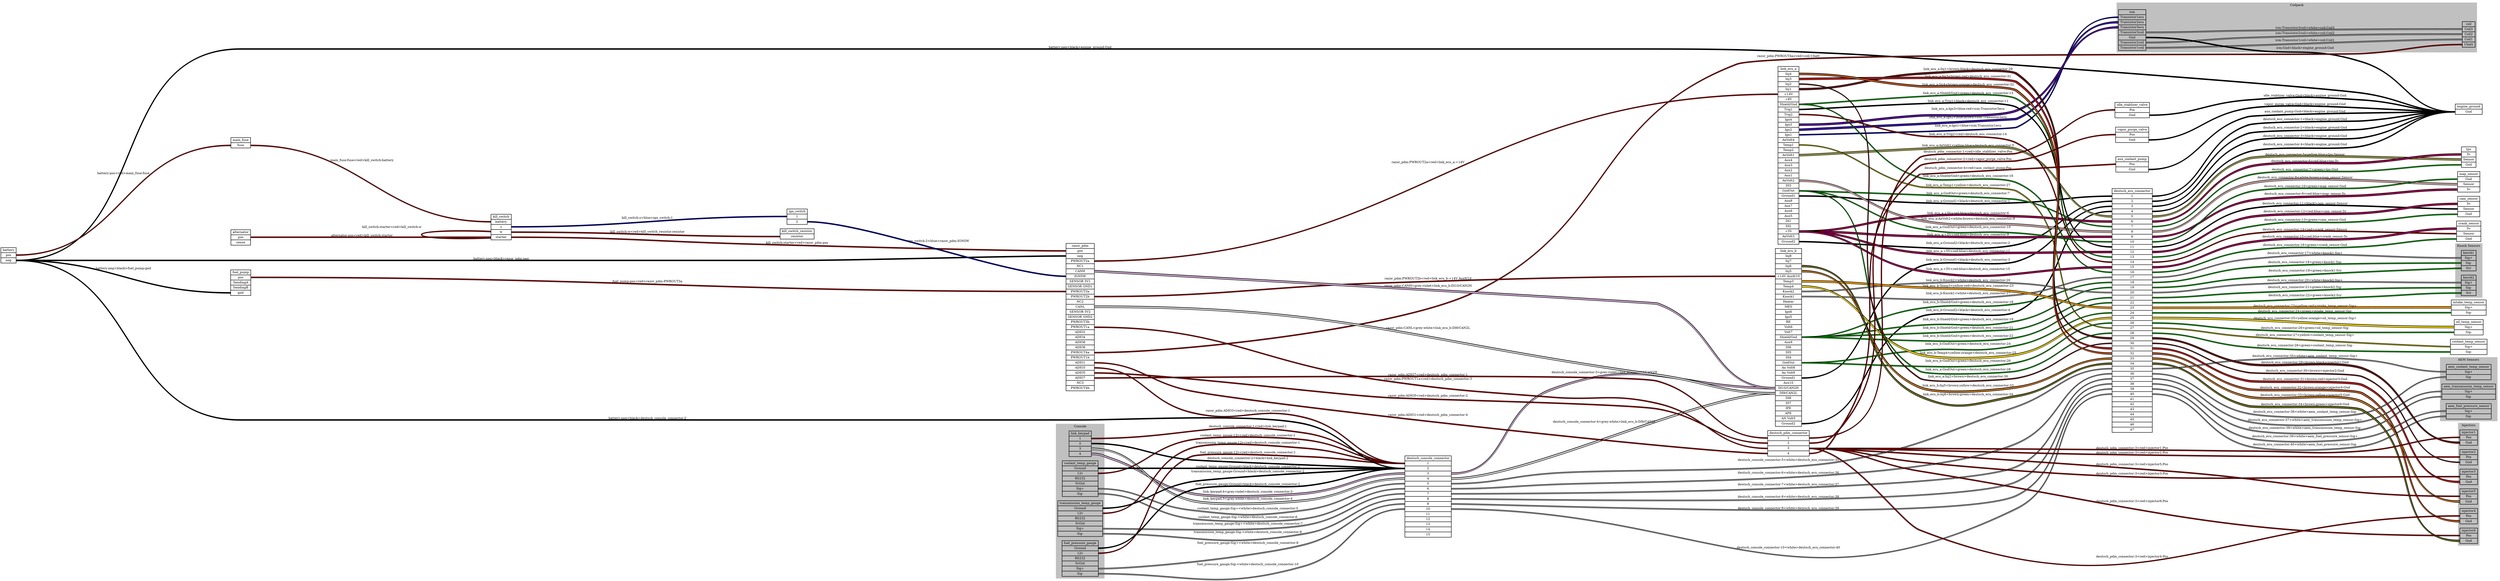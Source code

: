 graph "" {
	graph [bb="0,0,11306,2540",
		rankdir=LR,
		ranksep=10
	];
	node [label="\N"];
	subgraph cluster_Coilpack {
		graph [bb="9575.5,2309,11206,2532",
			color=grey,
			label=Coilpack,
			lheight=0.21,
			lp="10390,2520.5",
			lwidth=0.85,
			style=filled
		];
		icm	[height=2.5694,
			label="icm | <Transistor1ecu> Transistor1ecu | <Transistor2ecu> Transistor2ecu | <Transistor3ecu> Transistor3ecu | <Transistor3coil> Transistor3coil | <\
Gnd> Gnd | <Transistor2coil> Transistor2coil | <Transistor1coil> Transistor1coil ",
			pos="9645.5,2409",
			rects="9583.5,2478,9707.5,2501 9583.5,2455,9707.5,2478 9583.5,2432,9707.5,2455 9583.5,2409,9707.5,2432 9583.5,2386,9707.5,2409 9583.5,2363,\
9707.5,2386 9583.5,2340,9707.5,2363 9583.5,2317,9707.5,2340",
			shape=record,
			style=bold,
			width=1.7222];
		coil	[height=1.6111,
			label="coil | <Coil3> Coil3 | <Coil2> Coil2 | <Coil1> Coil1 | <Ubatt> Ubatt ",
			pos="11168,2390",
			rects="11140,2424.5,11198,2447.5 11140,2401.5,11198,2424.5 11140,2378.5,11198,2401.5 11140,2355.5,11198,2378.5 11140,2332.5,11198,2355.5",
			shape=record,
			style=bold,
			width=0.80556];
		icm:Transistor1coil -- coil:Coil1	[color="black:white:black",
			label="icm:Transistor1coil<white>coil:Coil1",
			labeltooltip="icm:Transistor1coil<white>coil:Coil1",
			lp="10428,2363.5",
			penwidth=2.5,
			pos="9708.5,2328 10026,2328 10821,2367 11138,2367"];
		icm:Transistor2coil -- coil:Coil2	[color="black:white:black",
			label="icm:Transistor2coil<white>coil:Coil2",
			labeltooltip="icm:Transistor2coil<white>coil:Coil2",
			lp="10428,2395.5",
			penwidth=2.5,
			pos="9708.5,2351 9913.4,2351 9964.2,2368.1 10169,2375 10600,2389.6 10708,2390 11138,2390"];
		icm:Transistor3coil -- coil:Coil3	[color="black:white:black",
			label="icm:Transistor3coil<white>coil:Coil3",
			labeltooltip="icm:Transistor3coil<white>coil:Coil3",
			lp="10428,2419.5",
			penwidth=2.5,
			pos="9708.5,2397 9913.2,2397 9964.3,2404.1 10169,2407 10600,2413 10708,2413 11138,2413"];
	}
	subgraph "cluster_Knock Sensors" {
		graph [bb="11108,1214,11230,1457",
			color=grey,
			label="Knock Sensors",
			lheight=0.21,
			lp="11169,1445.5",
			lwidth=1.47,
			style=filled
		];
		knock1	[height=1.2917,
			label="knock1 | <Sig+> Sig+ | <Sig-> Sig- | <Scr> Scr ",
			pos="11168,1379",
			rects="11135,1402,11202,1425 11135,1379,11202,1402 11135,1356,11202,1379 11135,1333,11202,1356",
			shape=record,
			style=bold,
			width=0.93056];
		knock2	[height=1.2917,
			label="knock2 | <Sig+> Sig+ | <Sig-> Sig- | <Scr> Scr ",
			pos="11168,1268",
			rects="11135,1291,11202,1314 11135,1268,11202,1291 11135,1245,11202,1268 11135,1222,11202,1245",
			shape=record,
			style=bold,
			width=0.93056];
	}
	subgraph "cluster_AEM Sensors" {
		graph [bb="11039,665,11298,950",
			color=grey,
			label="AEM Sensors",
			lheight=0.21,
			lp="11168,938.5",
			lwidth=1.35,
			style=filled
		];
		aem_coolant_temp_sensor	[height=0.97222,
			label="aem_coolant_temp_sensor | <Sig+> Sig+ | <Sig-> Sig- ",
			pos="11168,884",
			rects="11067,895.5,11270,918.5 11067,872.5,11270,895.5 11067,849.5,11270,872.5",
			shape=record,
			style=bold,
			width=2.8194];
		aem_transmission_temp_sensor	[height=0.97222,
			label="aem_transmission_temp_sensor | <Sig+> Sig+ | <Sig-> Sig- ",
			pos="11168,708",
			rects="11047,719.5,11290,742.5 11047,696.5,11290,719.5 11047,673.5,11290,696.5",
			shape=record,
			style=bold,
			width=3.375];
		aem_fuel_pressure_sensor	[height=0.97222,
			label="aem_fuel_pressure_sensor | <Sig+> Sig+ | <Sig-> Sig- ",
			pos="11168,796",
			rects="11066,807.5,11270,830.5 11066,784.5,11270,807.5 11066,761.5,11270,784.5",
			shape=record,
			style=bold,
			width=2.8333];
	}
	subgraph cluster_Console {
		graph [bb="4775,8,4994,703",
			color=grey,
			label=Console,
			lheight=0.21,
			lp="4884.5,691.5",
			lwidth=0.79,
			style=filled
		];
		link_keypad	[height=1.6111,
			label="link_keypad | <1> 1 | <2> 2 | <3> 3 | <4> 4 ",
			pos="4884.5,614",
			rects="4834,648.5,4935,671.5 4834,625.5,4935,648.5 4834,602.5,4935,625.5 4834,579.5,4935,602.5 4834,556.5,4935,579.5",
			shape=record,
			style=bold,
			width=1.4028];
		coolant_temp_gauge	[height=2.25,
			label="coolant_temp_gauge | <Ground> Ground | <12v> 12v | <RS232> RS232 | <5vOut> 5vOut | <Sig+> Sig+ | <Sig-> Sig- ",
			pos="4884.5,457",
			rects="4803.5,514.5,4965.5,537.5 4803.5,491.5,4965.5,514.5 4803.5,468.5,4965.5,491.5 4803.5,445.5,4965.5,468.5 4803.5,422.5,4965.5,445.5 \
4803.5,399.5,4965.5,422.5 4803.5,376.5,4965.5,399.5",
			shape=record,
			style=bold,
			width=2.25];
		transmission_temp_gauge	[height=2.25,
			label="transmission_temp_gauge | <Ground> Ground | <12v> 12v | <RS232> RS232 | <5vOut> 5vOut | <Sig+> Sig+ | <Sig-> Sig- ",
			pos="4884.5,277",
			rects="4783,334.5,4986,357.5 4783,311.5,4986,334.5 4783,288.5,4986,311.5 4783,265.5,4986,288.5 4783,242.5,4986,265.5 4783,219.5,4986,242.5 \
4783,196.5,4986,219.5",
			shape=record,
			style=bold,
			width=2.8194];
		fuel_pressure_gauge	[height=2.25,
			label="fuel_pressure_gauge | <Ground> Ground | <12v> 12v | <RS232> RS232 | <5vOut> 5vOut | <Sig+> Sig+ | <Sig-> Sig- ",
			pos="4884.5,97",
			rects="4802.5,154.5,4966.5,177.5 4802.5,131.5,4966.5,154.5 4802.5,108.5,4966.5,131.5 4802.5,85.5,4966.5,108.5 4802.5,62.5,4966.5,85.5 4802.5,\
39.5,4966.5,62.5 4802.5,16.5,4966.5,39.5",
			shape=record,
			style=bold,
			width=2.2778];
	}
	subgraph cluster_Injectors {
		graph [bb="11120,108,11216,657",
			color=grey,
			label=Injectors,
			lheight=0.21,
			lp="11168,645.5",
			lwidth=0.89,
			style=filled
		];
		injector1	[height=0.97222,
			label="injector1 | <Pos> Pos | <Gnd> Gnd ",
			pos="11168,591",
			rects="11128,602.5,11208,625.5 11128,579.5,11208,602.5 11128,556.5,11208,579.5",
			shape=record,
			style=bold,
			width=1.1111];
		injector2	[height=0.97222,
			label="injector2 | <Pos> Pos | <Gnd> Gnd ",
			pos="11168,503",
			rects="11128,514.5,11208,537.5 11128,491.5,11208,514.5 11128,468.5,11208,491.5",
			shape=record,
			style=bold,
			width=1.1111];
		injector3	[height=0.97222,
			label="injector3 | <Pos> Pos | <Gnd> Gnd ",
			pos="11168,415",
			rects="11128,426.5,11208,449.5 11128,403.5,11208,426.5 11128,380.5,11208,403.5",
			shape=record,
			style=bold,
			width=1.1111];
		injector4	[height=0.97222,
			label="injector4 | <Pos> Pos | <Gnd> Gnd ",
			pos="11168,327",
			rects="11128,338.5,11208,361.5 11128,315.5,11208,338.5 11128,292.5,11208,315.5",
			shape=record,
			style=bold,
			width=1.1111];
		injector5	[height=0.97222,
			label="injector5 | <Pos> Pos | <Gnd> Gnd ",
			pos="11168,239",
			rects="11128,250.5,11208,273.5 11128,227.5,11208,250.5 11128,204.5,11208,227.5",
			shape=record,
			style=bold,
			width=1.1111];
		injector6	[height=0.97222,
			label="injector6 | <Pos> Pos | <Gnd> Gnd ",
			pos="11168,151",
			rects="11128,162.5,11208,185.5 11128,139.5,11208,162.5 11128,116.5,11208,139.5",
			shape=record,
			style=bold,
			width=1.1111];
	}
	engine_ground	[height=0.65278,
		label="engine_ground | <Gnd> Gnd ",
		pos="11168,2056",
		rects="11108,2056,11230,2079 11108,2033,11230,2056",
		shape=record,
		style=bold,
		width=1.6944];
	icm:Gnd -- engine_ground:Gnd	[color="black:black:black",
		label="icm:Gnd<black>engine_ground:Gnd",
		labeltooltip="icm:Gnd<black>engine_ground:Gnd",
		lp="10428,2327.5",
		penwidth=2.5,
		pos="9708.5,2374 9914.6,2374 9964.2,2342.9 10169,2320 10399,2294.3 10466,2332.4 10687,2265 10889,2203.7 10896,2044 11106,2044"];
	deutsch_console_connector	[height=5.125,
		label="deutsch_console_connector | <1> 1 | <2> 2 | <3> 3 | <4> 4 | <5> 5 | <6> 6 | <7> 7 | <8> 8 | <9> 9 | <10> 10 | <11> 11 | <12> 12 | <\
13> 13 | <14> 14 | <15> 15 ",
		pos="6459,321",
		rects="6354,482,6564,505 6354,459,6564,482 6354,436,6564,459 6354,413,6564,436 6354,390,6564,413 6354,367,6564,390 6354,344,6564,367 6354,\
321,6564,344 6354,298,6564,321 6354,275,6564,298 6354,252,6564,275 6354,229,6564,252 6354,206,6564,229 6354,183,6564,206 6354,160,\
6564,183 6354,137,6564,160",
		shape=record,
		style=bold,
		width=2.9167];
	link_keypad:4 -- deutsch_console_connector:3	[color="black:grey:violet:grey:black",
		label="link_keypad:4<grey:violet>deutsch_console_connector:3",
		labeltooltip="link_keypad:4<grey:violet>deutsch_console_connector:3",
		lp="5643.5,517.5",
		penwidth=2.5,
		pos="4936.5,568 5138.4,568 5185.8,526.64 5387,510 5614.4,491.19 5672.8,511.7 5900,491 6102.6,472.54 6149.5,425 6353,425"];
	link_keypad:3 -- deutsch_console_connector:4	[color="black:grey:white:grey:black",
		label="link_keypad:3<grey:white>deutsch_console_connector:4",
		labeltooltip="link_keypad:3<grey:white>deutsch_console_connector:4",
		lp="5643.5,414.5",
		penwidth=2.5,
		pos="4936.5,591 5152.8,591 5174.9,449.22 5387,407 5597.5,365.1 6138.3,402 6353,402"];
	coolant_temp_gauge:"12v" -- deutsch_console_connector:1	[color="black:red:black",
		label="coolant_temp_gauge:12v<red>deutsch_console_connector:1",
		labeltooltip="coolant_temp_gauge:12v<red>deutsch_console_connector:1",
		lp="5643.5,625.5",
		penwidth=2.5,
		pos="4966.5,480 5161.5,480 5194.1,576.93 5387,605 5499.8,621.41 5787.2,621.34 5900,605 6107.8,574.91 6143,471 6353,471"];
	coolant_temp_gauge:Ground -- deutsch_console_connector:2	[color="black:black:black",
		label="coolant_temp_gauge:Ground<black>deutsch_console_connector:2",
		labeltooltip="coolant_temp_gauge:Ground<black>deutsch_console_connector:2",
		lp="5643.5,445.5",
		penwidth=2.5,
		pos="4966.5,503 5155.6,503 5198.4,452.49 5387,438 5815.1,405.11 5923.6,448 6353,448"];
	coolant_temp_gauge:"Sig+" -- deutsch_console_connector:5	[color="black:white:black",
		label="coolant_temp_gauge:Sig+<white>deutsch_console_connector:5",
		labeltooltip="coolant_temp_gauge:Sig+<white>deutsch_console_connector:5",
		lp="5643.5,369.5",
		penwidth=2.5,
		pos="4966.5,411 5154.7,411 5199.2,372.91 5387,362 5614.6,348.78 5672,357.72 5900,362 6101.4,365.78 6151.5,379 6353,379"];
	coolant_temp_gauge:"Sig-" -- deutsch_console_connector:6	[color="black:white:black",
		label="coolant_temp_gauge:Sig-<white>deutsch_console_connector:6",
		labeltooltip="coolant_temp_gauge:Sig-<white>deutsch_console_connector:6",
		lp="5643.5,300.5",
		penwidth=2.5,
		pos="4966.5,388 5158.1,388 5196.6,314.24 5387,293 5613.6,267.72 5672.5,277.26 5900,293 6102.8,307.03 6149.7,356 6353,356"];
	transmission_temp_gauge:"12v" -- deutsch_console_connector:1	[color="black:red:black",
		label="transmission_temp_gauge:12v<red>deutsch_console_connector:1",
		labeltooltip="transmission_temp_gauge:12v<red>deutsch_console_connector:1",
		lp="5643.5,551.5",
		penwidth=2.5,
		pos="4987.5,300 5192.2,300 5189.2,476.34 5387,529 5497.2,558.33 5786.2,536.25 5900,529 6102.6,516.08 6150,471 6353,471"];
	transmission_temp_gauge:Ground -- deutsch_console_connector:2	[color="black:black:black",
		label="transmission_temp_gauge:Ground<black>deutsch_console_connector:2",
		labeltooltip="transmission_temp_gauge:Ground<black>deutsch_console_connector:2",
		lp="5643.5,331.5",
		penwidth=2.5,
		pos="4987.5,323 5190.3,323 5699,296.88 5900,324 6106.9,351.92 6144.3,448 6353,448"];
	transmission_temp_gauge:"Sig+" -- deutsch_console_connector:7	[color="black:white:black",
		label="transmission_temp_gauge:Sig+<white>deutsch_console_connector:7",
		labeltooltip="transmission_temp_gauge:Sig+<white>deutsch_console_connector:7",
		lp="5643.5,255.5",
		penwidth=2.5,
		pos="4987.5,231 5190.3,231 5698.2,227.34 5900,248 6103.8,268.87 6148.2,333 6353,333"];
	transmission_temp_gauge:"Sig-" -- deutsch_console_connector:8	[color="black:white:black",
		label="transmission_temp_gauge:Sig-<white>deutsch_console_connector:8",
		labeltooltip="transmission_temp_gauge:Sig-<white>deutsch_console_connector:8",
		lp="5643.5,220.5",
		penwidth=2.5,
		pos="4987.5,208 5393.1,208 5496.8,169.63 5900,213 6104.6,235.01 6147.2,309 6353,309"];
	fuel_pressure_gauge:"12v" -- deutsch_console_connector:1	[color="black:red:black",
		label="fuel_pressure_gauge:12v<red>deutsch_console_connector:1",
		labeltooltip="fuel_pressure_gauge:12v<red>deutsch_console_connector:1",
		lp="5643.5,483.5",
		penwidth=2.5,
		pos="4967.5,120 5205.5,120 5163,372.54 5387,453 5488,489.28 6245.6,471 6353,471"];
	fuel_pressure_gauge:Ground -- deutsch_console_connector:2	[color="black:black:black",
		label="fuel_pressure_gauge:Ground<black>deutsch_console_connector:2",
		labeltooltip="fuel_pressure_gauge:Ground<black>deutsch_console_connector:2",
		lp="5643.5,181.5",
		penwidth=2.5,
		pos="4967.5,143 5174.8,143 5701.2,114.99 5900,174 6125.6,240.97 6117.7,448 6353,448"];
	fuel_pressure_gauge:"Sig+" -- deutsch_console_connector:9	[color="black:white:black",
		label="fuel_pressure_gauge:Sig+<white>deutsch_console_connector:9",
		labeltooltip="fuel_pressure_gauge:Sig+<white>deutsch_console_connector:9",
		lp="5643.5,125.5",
		penwidth=2.5,
		pos="4967.5,51 5071.4,51 5798.5,95.997 5900,118 6109.9,163.48 6138.3,286 6353,286"];
	fuel_pressure_gauge:"Sig-" -- deutsch_console_connector:10	[color="black:white:black",
		label="fuel_pressure_gauge:Sig-<white>deutsch_console_connector:10",
		labeltooltip="fuel_pressure_gauge:Sig-<white>deutsch_console_connector:10",
		lp="5643.5,63.5",
		penwidth=2.5,
		pos="4967.5,28 5382.1,28 5496.2,-38.252 5900,56 6115.6,106.32 6131.6,263 6353,263"];
	deutsch_console_connector:1 -- link_keypad:1	[color="black:red:black",
		label="deutsch_console_connector:1<red>link_keypad:1",
		labeltooltip="deutsch_console_connector:1<red>link_keypad:1",
		lp="5643.5,661.5",
		penwidth=2.5,
		pos="6353,471 6138.6,471 6111.1,599.53 5900,637 5689.2,674.41 5150.6,637 4936.5,637"];
	deutsch_console_connector:2 -- link_keypad:2	[color="black:black:black",
		label="deutsch_console_connector:2<black>link_keypad:2",
		labeltooltip="deutsch_console_connector:2<black>link_keypad:2",
		lp="5643.5,593.5",
		penwidth=2.5,
		pos="6353,448 6145.3,448 6105.5,532.64 5900,563 5674.2,596.36 5614.9,573.81 5387,586 5186.7,596.72 5137.1,614 4936.5,614"];
	link_ecu_b	[height=11.194,
		label="link_ecu_b | <Inj8> Inj8 | <Inj7> Inj7 | <Inj6> Inj6 | <Inj5> Inj5 | <+14V Aux9/10> +14V Aux9/10 | <Temp3> Temp3 | <Temp4> Temp4 | <\
Knock2> Knock2 | <Knock1> Knock1 | <Heater> Heater | <MES> MES | <Ign6> Ign6 | <Ign5> Ign5 | <RE> RE | <Volt6> Volt6 | <Volt7> Volt7 | <\
Shield/Gnd> Shield/Gnd | <Aux9> Aux9 | <DI6> DI6 | <DI5> DI5 | <DI4> DI4 | <GndOut> GndOut | <An Volt8> An Volt8 | <An Volt9> An \
Volt9 | <Ground1> Ground1 | <Aux10> Aux10 | <DI10/CAN2H> DI10/CAN2H | <DI9/CAN2L> DI9/CAN2L | <DI8> DI8 | <DI7> DI7 | <IPE> IPE | <\
APE> APE | <AN Volt5> AN Volt5 | <Ground2> Ground2 ",
		pos="8090,1019",
		rects="8030.5,1398.5,8149.5,1421.5 8030.5,1375.5,8149.5,1398.5 8030.5,1352.5,8149.5,1375.5 8030.5,1329.5,8149.5,1352.5 8030.5,1306.5,8149.5,\
1329.5 8030.5,1283.5,8149.5,1306.5 8030.5,1260.5,8149.5,1283.5 8030.5,1237.5,8149.5,1260.5 8030.5,1214.5,8149.5,1237.5 8030.5,1191.5,\
8149.5,1214.5 8030.5,1168.5,8149.5,1191.5 8030.5,1145.5,8149.5,1168.5 8030.5,1122.5,8149.5,1145.5 8030.5,1099.5,8149.5,1122.5 8030.5,\
1076.5,8149.5,1099.5 8030.5,1053.5,8149.5,1076.5 8030.5,1030.5,8149.5,1053.5 8030.5,1007.5,8149.5,1030.5 8030.5,984.5,8149.5,1007.5 \
8030.5,961.5,8149.5,984.5 8030.5,938.5,8149.5,961.5 8030.5,915.5,8149.5,938.5 8030.5,892.5,8149.5,915.5 8030.5,869.5,8149.5,892.5 \
8030.5,846.5,8149.5,869.5 8030.5,823.5,8149.5,846.5 8030.5,800.5,8149.5,823.5 8030.5,777.5,8149.5,800.5 8030.5,754.5,8149.5,777.5 \
8030.5,731.5,8149.5,754.5 8030.5,708.5,8149.5,731.5 8030.5,685.5,8149.5,708.5 8030.5,662.5,8149.5,685.5 8030.5,639.5,8149.5,662.5 \
8030.5,616.5,8149.5,639.5",
		shape=record,
		style=bold,
		width=1.6528];
	deutsch_console_connector:3 -- link_ecu_b:"DI10/CAN2H"	[color="black:grey:violet:grey:black",
		label="deutsch_console_connector:3<grey:violet>link_ecu_b:DI10/CAN2H",
		labeltooltip="deutsch_console_connector:3<grey:violet>link_ecu_b:DI10/CAN2H",
		lp="7257,902.5",
		penwidth=2.5,
		pos="6565,425 6836,425 6765,735.88 7018,833 7437.9,994.21 7579.2,789 8029,789"];
	deutsch_console_connector:4 -- link_ecu_b:"DI9/CAN2L"	[color="black:grey:white:grey:black",
		label="deutsch_console_connector:4<grey:white>link_ecu_b:DI9/CAN2L",
		labeltooltip="deutsch_console_connector:4<grey:white>link_ecu_b:DI9/CAN2L",
		lp="7257,676.5",
		penwidth=2.5,
		pos="6565,402 7235.5,402 7358.5,766 8029,766"];
	deutsch_ecu_connector	[height=15.347,
		label="deutsch_ecu_connector | <1> 1 | <2> 2 | <3> 3 | <4> 4 | <5> 5 | <6> 6 | <7> 7 | <8> 8 | <9> 9 | <10> 10 | <11> 11 | <12> 12 | <13> \
13 | <14> 14 | <15> 15 | <16> 16 | <17> 17 | <18> 18 | <19> 19 | <20> 20 | <21> 21 | <22> 22 | <23> 23 | <24> 24 | <25> 25 | <26> \
26 | <27> 27 | <28> 28 | <29> 29 | <30> 30 | <31> 31 | <32> 32 | <33> 33 | <34> 34 | <35> 35 | <36> 36 | <37> 37 | <38> 38 | <39> \
39 | <40> 40 | <41> 41 | <42> 42 | <43> 43 | <44> 44 | <45> 45 | <46> 46 | <47> 47 ",
		pos="9645.5,1170",
		rects="9554.5,1699,9736.5,1722 9554.5,1676,9736.5,1699 9554.5,1653,9736.5,1676 9554.5,1630,9736.5,1653 9554.5,1607,9736.5,1630 9554.5,1584,\
9736.5,1607 9554.5,1561,9736.5,1584 9554.5,1538,9736.5,1561 9554.5,1515,9736.5,1538 9554.5,1492,9736.5,1515 9554.5,1469,9736.5,1492 \
9554.5,1446,9736.5,1469 9554.5,1423,9736.5,1446 9554.5,1400,9736.5,1423 9554.5,1377,9736.5,1400 9554.5,1354,9736.5,1377 9554.5,1331,\
9736.5,1354 9554.5,1308,9736.5,1331 9554.5,1285,9736.5,1308 9554.5,1262,9736.5,1285 9554.5,1239,9736.5,1262 9554.5,1216,9736.5,1239 \
9554.5,1193,9736.5,1216 9554.5,1170,9736.5,1193 9554.5,1147,9736.5,1170 9554.5,1124,9736.5,1147 9554.5,1101,9736.5,1124 9554.5,1078,\
9736.5,1101 9554.5,1055,9736.5,1078 9554.5,1032,9736.5,1055 9554.5,1009,9736.5,1032 9554.5,986,9736.5,1009 9554.5,963,9736.5,986 \
9554.5,940,9736.5,963 9554.5,917,9736.5,940 9554.5,894,9736.5,917 9554.5,871,9736.5,894 9554.5,848,9736.5,871 9554.5,825,9736.5,\
848 9554.5,802,9736.5,825 9554.5,779,9736.5,802 9554.5,756,9736.5,779 9554.5,733,9736.5,756 9554.5,710,9736.5,733 9554.5,687,9736.5,\
710 9554.5,664,9736.5,687 9554.5,641,9736.5,664 9554.5,618,9736.5,641",
		shape=record,
		style=bold,
		width=2.5278];
	deutsch_console_connector:5 -- deutsch_ecu_connector:35	[color="black:white:black",
		label="deutsch_console_connector:5<white>deutsch_ecu_connector:35",
		labeltooltip="deutsch_console_connector:5<white>deutsch_ecu_connector:35",
		lp="8090,465.5",
		penwidth=2.5,
		pos="6565,379 6766.9,379 6816.4,401.11 7018,412 7308,427.66 8037.6,409.69 8324,458 8690,519.74 8775.6,570.66 9122,704 9319.4,780.01 9341.9,\
905 9553.5,905"];
	deutsch_console_connector:6 -- deutsch_ecu_connector:36	[color="black:white:black",
		label="deutsch_console_connector:6<white>deutsch_ecu_connector:36",
		labeltooltip="deutsch_console_connector:6<white>deutsch_ecu_connector:36",
		lp="8090,415.5",
		penwidth=2.5,
		pos="6565,356 6760.5,356 8129.3,389.59 8324,408 8681.6,441.82 8793.6,390.37 9122,536 9346.7,635.66 9307.7,882 9553.5,882"];
	deutsch_console_connector:7 -- deutsch_ecu_connector:37	[color="black:white:black",
		label="deutsch_console_connector:7<white>deutsch_ecu_connector:37",
		labeltooltip="deutsch_console_connector:7<white>deutsch_ecu_connector:37",
		lp="8090,351.5",
		penwidth=2.5,
		pos="6565,333 6849.3,333 8863.5,304.73 9122,423 9369.9,536.42 9280.9,859 9553.5,859"];
	deutsch_console_connector:8 -- deutsch_ecu_connector:38	[color="black:white:black",
		label="deutsch_console_connector:8<white>deutsch_ecu_connector:38",
		labeltooltip="deutsch_console_connector:8<white>deutsch_ecu_connector:38",
		lp="8090,297.5",
		penwidth=2.5,
		pos="6565,309 6849.2,309 8865.5,235.8 9122,358 9380.4,481.08 9267.3,836 9553.5,836"];
	deutsch_console_connector:9 -- deutsch_ecu_connector:39	[color="black:white:black",
		label="deutsch_console_connector:9<white>deutsch_ecu_connector:39",
		labeltooltip="deutsch_console_connector:9<white>deutsch_ecu_connector:39",
		lp="8090,251.5",
		penwidth=2.5,
		pos="6565,286 6849.1,286 8866.8,172.22 9122,297 9390.6,428.3 9254.5,813 9553.5,813"];
	deutsch_console_connector:10 -- deutsch_ecu_connector:40	[color="black:white:black",
		label="deutsch_console_connector:10<white>deutsch_ecu_connector:40",
		labeltooltip="deutsch_console_connector:10<white>deutsch_ecu_connector:40",
		lp="8090,73.5",
		penwidth=2.5,
		pos="6565,263 7701.5,263 8106.4,-269.12 9122,241 9399.3,380.3 9243.2,790 9553.5,790"];
	battery	[height=0.97222,
		label="battery | <pos> pos | <neg> neg ",
		pos="34.5,1665",
		rects="0,1676.5,69,1699.5 0,1653.5,69,1676.5 0,1630.5,69,1653.5",
		shape=record,
		style=bold,
		width=0.95833];
	battery:neg -- engine_ground:Gnd	[color="black:black:black",
		label="battery:neg<black>engine_ground:Gnd",
		labeltooltip="battery:neg<black>engine_ground:Gnd",
		lp="4884.5,2031.5",
		penwidth=2.5,
		pos="69,1642 549.54,1642 3903.3,1920.2 4382,1962 5927.9,2097 6306.2,2233.3 7856,2311 8063.7,2321.4 8116.2,2318.9 8324,2311 8661.4,2298.1 \
10339,2176.3 10687,2128 10875,2101.9 10916,2044 11106,2044"];
	battery:neg -- deutsch_console_connector:2	[color="black:black:black",
		label="battery:neg<black>deutsch_console_connector:2",
		labeltooltip="battery:neg<black>deutsch_console_connector:2",
		lp="2926,728.5",
		penwidth=2.5,
		pos="69,1642 678.31,1642 475.19,721 1084.5,721 1084.5,721 1084.5,721 4244.5,721 4428.5,721 5721.7,718.52 5900,673 6117.8,617.39 6128.2,\
448 6353,448"];
	main_fuse	[height=0.65278,
		label="main_fuse | <fuse> fuse ",
		pos="1085.5,2002",
		rects="1041,2002,1130,2025 1041,1979,1130,2002",
		shape=record,
		style=bold,
		width=1.2361];
	battery:pos -- main_fuse:fuse	[color="black:red:black",
		label="battery:pos<red>main_fuse:fuse",
		labeltooltip="battery:pos<red>main_fuse:fuse",
		lp="554.5,1956.5",
		penwidth=2.5,
		pos="69,1665 251.82,1665 257.53,1800.6 429,1864 689.06,1960.2 762.73,1990 1040,1990"];
	razor_pdm	[height=9.2778,
		label="razor_pdm | <pos> pos | <neg> neg | <PWROUT2a> PWROUT2a | <NC1> NC1 | <CANH> CANH | <IGNSW> IGNSW | <SENSOR 5V1> SENSOR 5V1 | <SENSOR \
GND1> SENSOR GND1 | <PWROUT3a> PWROUT3a | <PWROUT2b> PWROUT2b | <NC2> NC2 | <CANL> CANL | <SENSOR 5V2> SENSOR 5V2 | <SENSOR GND2> \
SENSOR GND2 | <PWROUT3b> PWROUT3b | <PWROUT1a> PWROUT1a | <ADIO2> ADIO2 | <ADIO4> ADIO4 | <ADIO6> ADIO6 | <ADIO8> ADIO8 | <PWROUT4a> \
PWROUT4a | <PWROUT1b> PWROUT1b | <ADIO1> ADIO1 | <ADIO3> ADIO3 | <ADIO5> ADIO5 | <ADIO7> ADIO7 | <NC3> NC3 | <PWROUT4b> PWROUT4b ",
		pos="4884.5,1366",
		rects="4820.5,1676.5,4948.5,1699.5 4820.5,1653.5,4948.5,1676.5 4820.5,1630.5,4948.5,1653.5 4820.5,1607.5,4948.5,1630.5 4820.5,1584.5,4948.5,\
1607.5 4820.5,1561.5,4948.5,1584.5 4820.5,1538.5,4948.5,1561.5 4820.5,1515.5,4948.5,1538.5 4820.5,1492.5,4948.5,1515.5 4820.5,1469.5,\
4948.5,1492.5 4820.5,1446.5,4948.5,1469.5 4820.5,1423.5,4948.5,1446.5 4820.5,1400.5,4948.5,1423.5 4820.5,1377.5,4948.5,1400.5 4820.5,\
1354.5,4948.5,1377.5 4820.5,1331.5,4948.5,1354.5 4820.5,1308.5,4948.5,1331.5 4820.5,1285.5,4948.5,1308.5 4820.5,1262.5,4948.5,1285.5 \
4820.5,1239.5,4948.5,1262.5 4820.5,1216.5,4948.5,1239.5 4820.5,1193.5,4948.5,1216.5 4820.5,1170.5,4948.5,1193.5 4820.5,1147.5,4948.5,\
1170.5 4820.5,1124.5,4948.5,1147.5 4820.5,1101.5,4948.5,1124.5 4820.5,1078.5,4948.5,1101.5 4820.5,1055.5,4948.5,1078.5 4820.5,1032.5,\
4948.5,1055.5",
		shape=record,
		style=bold,
		width=1.7778];
	battery:neg -- razor_pdm:neg	[color="black:black:black",
		label="battery:neg<black>razor_pdm:neg",
		labeltooltip="battery:neg<black>razor_pdm:neg",
		lp="2264,1649.5",
		penwidth=2.5,
		pos="69,1642 520.33,1642 633.17,1642 1084.5,1642 1084.5,1642 1084.5,1642 3604.5,1642 4144.5,1642 4279.5,1642 4819.5,1642"];
	fuel_pump	[height=1.6111,
		label="fuel_pump | <pos> pos | <SendingA> SendingA | <SendingB> SendingB | <gnd> gnd ",
		pos="1085.5,1532",
		rects="1040,1566.5,1131,1589.5 1040,1543.5,1131,1566.5 1040,1520.5,1131,1543.5 1040,1497.5,1131,1520.5 1040,1474.5,1131,1497.5",
		shape=record,
		style=bold,
		width=1.2639];
	battery:neg -- fuel_pump:gnd	[color="black:black:black",
		label="battery:neg<black>fuel_pump:gnd",
		labeltooltip="battery:neg<black>fuel_pump:gnd",
		lp="554.5,1602.5",
		penwidth=2.5,
		pos="69,1642 506.09,1642 602.91,1486 1040,1486"];
	kill_switch	[height=1.6111,
		label="kill_switch | <battery> battery | <z> z | <w> w | <starter> starter ",
		pos="2264,1970",
		rects="2218,2004.5,2310,2027.5 2218,1981.5,2310,2004.5 2218,1958.5,2310,1981.5 2218,1935.5,2310,1958.5 2218,1912.5,2310,1935.5",
		shape=record,
		style=bold,
		width=1.2778];
	main_fuse:fuse -- kill_switch:battery	[color="black:red:black",
		label="main_fuse:fuse<red>kill_switch:battery",
		labeltooltip="main_fuse:fuse<red>kill_switch:battery",
		lp="1634.5,1998.5",
		penwidth=2.5,
		pos="1131,1990 1613.7,1990 1734.3,1993 2217,1993"];
	razor_pdm:PWROUT4a -- coil:Ubatt	[color="black:red:black",
		label="razor_pdm:PWROUT4a<red>coil:Ubatt",
		labeltooltip="razor_pdm:PWROUT4a<red>coil:Ubatt",
		lp="8090,2304.5",
		penwidth=2.5,
		pos="4949.5,1205 5718.2,1205 5940.5,1198.2 6658,1474 7251.3,1702 7248.3,2068.8 7856,2255 8156.8,2347.2 10373,2286.1 10687,2303 10888,\
2313.8 10937,2344 11138,2344"];
	razor_pdm:ADIO3 -- deutsch_console_connector:1	[color="black:red:black",
		label="razor_pdm:ADIO3<red>deutsch_console_connector:1",
		labeltooltip="razor_pdm:ADIO3<red>deutsch_console_connector:1",
		lp="5643.5,736.5",
		penwidth=2.5,
		pos="4949.5,1136 5215.1,1136 5142.1,831.7 5387,729 5492.2,684.87 5789.8,735.52 5900,706 6119.1,647.32 6126.2,471 6353,471"];
	link_ecu_a	[height=11.194,
		label="link_ecu_a | <Inj4> Inj4 | <Inj3> Inj3 | <Inj2> Inj2 | <Inj1> Inj1 | <+14V> +14V | <+8V> +8V | <Shield/Gnd> Shield/Gnd | <Trig1> \
Trig1 | <Trig2> Trig2 | <Ign4> Ign4 | <Ign3> Ign3 | <Ign2> Ign2 | <Ign1> Ign1 | <AnVolt4> AnVolt4 | <Temp1> Temp1 | <Temp2> Temp2 | <\
AnVolt1> AnVolt1 | <Aux4> Aux4 | <Aux3> Aux3 | <Aux2> Aux2 | <Aux1> Aux1 | <AnVolt2> AnVolt2 | <DI3> DI3 | <GndOut> GndOut | <Ground1> \
Ground1 | <Aux8> Aux8 | <Aux7> Aux7 | <Aux6> Aux6 | <Aux5> Aux5 | <DI1> DI1 | <DI2> DI2 | <+5V> +5V | <AnVolt3> AnVolt3 | <Ground2> \
Ground2 ",
		pos="8090,1843",
		rects="8042.5,2222.5,8137.5,2245.5 8042.5,2199.5,8137.5,2222.5 8042.5,2176.5,8137.5,2199.5 8042.5,2153.5,8137.5,2176.5 8042.5,2130.5,8137.5,\
2153.5 8042.5,2107.5,8137.5,2130.5 8042.5,2084.5,8137.5,2107.5 8042.5,2061.5,8137.5,2084.5 8042.5,2038.5,8137.5,2061.5 8042.5,2015.5,\
8137.5,2038.5 8042.5,1992.5,8137.5,2015.5 8042.5,1969.5,8137.5,1992.5 8042.5,1946.5,8137.5,1969.5 8042.5,1923.5,8137.5,1946.5 8042.5,\
1900.5,8137.5,1923.5 8042.5,1877.5,8137.5,1900.5 8042.5,1854.5,8137.5,1877.5 8042.5,1831.5,8137.5,1854.5 8042.5,1808.5,8137.5,1831.5 \
8042.5,1785.5,8137.5,1808.5 8042.5,1762.5,8137.5,1785.5 8042.5,1739.5,8137.5,1762.5 8042.5,1716.5,8137.5,1739.5 8042.5,1693.5,8137.5,\
1716.5 8042.5,1670.5,8137.5,1693.5 8042.5,1647.5,8137.5,1670.5 8042.5,1624.5,8137.5,1647.5 8042.5,1601.5,8137.5,1624.5 8042.5,1578.5,\
8137.5,1601.5 8042.5,1555.5,8137.5,1578.5 8042.5,1532.5,8137.5,1555.5 8042.5,1509.5,8137.5,1532.5 8042.5,1486.5,8137.5,1509.5 8042.5,\
1463.5,8137.5,1486.5 8042.5,1440.5,8137.5,1463.5",
		shape=record,
		style=bold,
		width=1.3194];
	razor_pdm:PWROUT2a -- link_ecu_a:"+14V"	[color="black:red:black",
		label="razor_pdm:PWROUT2a<red>link_ecu_a:+14V",
		labeltooltip="razor_pdm:PWROUT2a<red>link_ecu_a:+14V",
		lp="6459,1917.5",
		penwidth=2.5,
		pos="4949.5,1619 6341.4,1619 6649.1,2119 8041,2119"];
	razor_pdm:PWROUT2b -- link_ecu_b:"+14V Aux9/10"	[color="black:red:black",
		label="razor_pdm:PWROUT2b<red>link_ecu_b:+14V Aux9/10",
		labeltooltip="razor_pdm:PWROUT2b<red>link_ecu_b:+14V Aux9/10",
		lp="6459,1537.5",
		penwidth=2.5,
		pos="4949.5,1458 5709.3,1458 5899.4,1562.4 6658,1520 7032.2,1499.1 7127,1491.8 7496,1426 7736.2,1383.2 7785.1,1295 8029,1295"];
	razor_pdm:CANH -- link_ecu_b:"DI10/CAN2H"	[color="black:grey:violet:grey:black",
		label="razor_pdm:CANH<grey:violet>link_ecu_b:DI10/CAN2H",
		labeltooltip="razor_pdm:CANH<grey:violet>link_ecu_b:DI10/CAN2H",
		lp="6459,1507.5",
		penwidth=2.5,
		pos="4949.5,1573 4967.2,1573 7480.2,1434 7496,1426 7825.8,1260.2 7659.9,789 8029,789"];
	razor_pdm:CANL -- link_ecu_b:"DI9/CAN2L"	[color="black:grey:white:grey:black",
		label="razor_pdm:CANL<grey:white>link_ecu_b:DI9/CAN2L",
		labeltooltip="razor_pdm:CANL<grey:white>link_ecu_b:DI9/CAN2L",
		lp="6459,1244.5",
		penwidth=2.5,
		pos="4949.5,1412 6104,1412 6369.7,1152.8 7496,899 7734.2,845.32 7784.8,766 8029,766"];
	deutsch_pdm_connector	[height=1.6111,
		label="deutsch_pdm_connector | <1> 1 | <2> 2 | <3> 3 | <4> 4 ",
		pos="8090,540",
		rects="7996,574.5,8184,597.5 7996,551.5,8184,574.5 7996,528.5,8184,551.5 7996,505.5,8184,528.5 7996,482.5,8184,505.5",
		shape=record,
		style=bold,
		width=2.6111];
	razor_pdm:ADIO7 -- deutsch_pdm_connector:1	[color="black:red:black",
		label="razor_pdm:ADIO7<red>deutsch_pdm_connector:1",
		labeltooltip="razor_pdm:ADIO7<red>deutsch_pdm_connector:1",
		lp="6459,987.5",
		penwidth=2.5,
		pos="4949.5,1090 5872.7,1090 6097.4,968.45 7018,899 7124.1,891 7395.9,907.05 7496,871 7741.2,782.7 7734.4,563 7995,563"];
	razor_pdm:ADIO5 -- deutsch_pdm_connector:2	[color="black:red:black",
		label="razor_pdm:ADIO5<red>deutsch_pdm_connector:2",
		labeltooltip="razor_pdm:ADIO5<red>deutsch_pdm_connector:2",
		lp="6459,804.5",
		penwidth=2.5,
		pos="4949.5,1113 5099.3,1113 6111.7,817.8 6260,797 6396.1,777.91 7361.7,774.45 7496,745 7730.2,693.63 7755.2,540 7995,540"];
	razor_pdm:PWROUT1a -- deutsch_pdm_connector:3	[color="black:red:black",
		label="razor_pdm:PWROUT1a<red>deutsch_pdm_connector:3",
		labeltooltip="razor_pdm:PWROUT1a<red>deutsch_pdm_connector:3",
		lp="6459,923.5",
		penwidth=2.5,
		pos="4949.5,1320 5559,1320 5666.1,1053 6260,916 6592.2,839.36 6679,834.23 7018,798 7229.6,775.38 7290.6,825.51 7496,770 7736,705.14 7746.3,\
517 7995,517"];
	razor_pdm:ADIO1 -- deutsch_pdm_connector:4	[color="black:red:black",
		label="razor_pdm:ADIO1<red>deutsch_pdm_connector:4",
		labeltooltip="razor_pdm:ADIO1<red>deutsch_pdm_connector:4",
		lp="6459,684.5",
		penwidth=2.5,
		pos="4949.5,1159 5178.9,1159 5171.8,964.57 5387,885 5936.7,681.76 7409,494 7995,494"];
	fuel_pump:pos -- razor_pdm:PWROUT3a	[color="black:red:black",
		label="fuel_pump:pos<red>razor_pdm:PWROUT3a",
		labeltooltip="fuel_pump:pos<red>razor_pdm:PWROUT3a",
		lp="2926,1532.5",
		penwidth=2.5,
		pos="1131,1555 2770.7,1555 3179.8,1481 4819.5,1481"];
	kill_switch:starter -- razor_pdm:pos	[color="black:red:black",
		label="kill_switch:starter<red>razor_pdm:pos",
		labeltooltip="kill_switch:starter<red>razor_pdm:pos",
		lp="3603.5,1818.5",
		penwidth=2.5,
		pos="2311,1924 3431.8,1924 3698.7,1665 4819.5,1665"];
	kill_switch:starter -- kill_switch:w	[color="black:red:black",
		label="kill_switch:starter<red>kill_switch:w",
		labeltooltip="kill_switch:starter<red>kill_switch:w",
		lp="1769.5,1970",
		penwidth=2.5,
		pos="2217.9,1921.2 2091.5,1915.3 1904,1917.4 1904,1935.5 1904,1953.6 2091.5,1955.7 2217.9,1949.8"];
	kill_switch_resistor	[height=0.65278,
		label="kill_switch_resistor | <resistor> resistor ",
		pos="3603.5,1964",
		rects="3526.5,1964,3680.5,1987 3526.5,1941,3680.5,1964",
		shape=record,
		style=bold,
		width=2.1389];
	kill_switch:w -- kill_switch_resistor:resistor	[color="black:red:black",
		label="kill_switch:w<red>kill_switch_resistor:resistor",
		labeltooltip="kill_switch:w<red>kill_switch_resistor:resistor",
		lp="2926,1957.5",
		penwidth=2.5,
		pos="2311,1947 2850.8,1947 2985.7,1952 3525.5,1952"];
	ign_switch	[height=0.97222,
		label="ign_switch | <1> 1 | <2> 2 ",
		pos="3603.5,2041",
		rects="3557.5,2052.5,3649.5,2075.5 3557.5,2029.5,3649.5,2052.5 3557.5,2006.5,3649.5,2029.5",
		shape=record,
		style=bold,
		width=1.2778];
	kill_switch:z -- ign_switch:1	[color="black:blue:black",
		label="kill_switch:z<blue>ign_switch:1",
		labeltooltip="kill_switch:z<blue>ign_switch:1",
		lp="2926,2027.5",
		penwidth=2.5,
		pos="2311,1970 2865.5,1970 3002,2041 3556.5,2041"];
	link_ecu_a:Ign1 -- icm:Transistor1ecu	[color="black:blue:black",
		label="link_ecu_a:Ign1<blue>icm:Transistor1ecu",
		labeltooltip="link_ecu_a:Ign1<blue>icm:Transistor1ecu",
		lp="8903,1976.5",
		penwidth=2.5,
		pos="8139,1935 8166.3,1935 9097.2,1957.6 9122,1969 9396.1,2094.5 9281,2467 9582.5,2467"];
	link_ecu_a:Ign2 -- icm:Transistor2ecu	[color="black:blue:brown:blue:black",
		label="link_ecu_a:Ign2<blue:brown>icm:Transistor2ecu",
		labeltooltip="link_ecu_a:Ign2<blue:brown>icm:Transistor2ecu",
		lp="8903,2014.5",
		penwidth=2.5,
		pos="8139,1958 8145.8,1958 9115.7,2004.3 9122,2007 9381.4,2118 9300.3,2444 9582.5,2444"];
	link_ecu_a:Ign3 -- icm:Transistor3ecu	[color="black:blue:red:blue:black",
		label="link_ecu_a:Ign3<blue:red>icm:Transistor3ecu",
		labeltooltip="link_ecu_a:Ign3<blue:red>icm:Transistor3ecu",
		lp="8903,2052.5",
		penwidth=2.5,
		pos="8139,1981 8381.9,1981 8441.6,2006.5 8684,2022 8781.3,2028.2 9031.1,2009.9 9122,2045 9368.5,2140.2 9318.3,2421 9582.5,2421"];
	link_ecu_a:Ground1 -- deutsch_ecu_connector:1	[color="black:black:black",
		label="link_ecu_a:Ground1<black>deutsch_ecu_connector:1",
		labeltooltip="link_ecu_a:Ground1<black>deutsch_ecu_connector:1",
		lp="8903,1890.5",
		penwidth=2.5,
		pos="8139,1659 8398.7,1659 8428.7,1822.3 8684,1870 8779.7,1887.9 9026.6,1889.3 9122,1870 9326,1828.7 9345.4,1688 9553.5,1688"];
	link_ecu_a:Ground2 -- deutsch_ecu_connector:2	[color="black:black:black",
		label="link_ecu_a:Ground2<black>deutsch_ecu_connector:2",
		labeltooltip="link_ecu_a:Ground2<black>deutsch_ecu_connector:2",
		lp="8903,1558.5",
		penwidth=2.5,
		pos="8139,1452 8383.6,1452 8440.5,1504.7 8684,1528 8878,1546.6 8929.4,1520.8 9122,1551 9318,1581.7 9355.1,1665 9553.5,1665"];
	link_ecu_a:AnVolt1 -- deutsch_ecu_connector:5	[color="black:yellow:blue:yellow:black",
		label="link_ecu_a:AnVolt1<yellow:blue>deutsch_ecu_connector:5",
		labeltooltip="link_ecu_a:AnVolt1<yellow:blue>deutsch_ecu_connector:5",
		lp="8903,1748.5",
		penwidth=2.5,
		pos="8139,1843 8385.4,1843 8439.3,1770.2 8684,1741 8877.6,1717.9 8929.7,1749.8 9122,1718 9318.6,1685.5 9354.2,1596 9553.5,1596"];
	link_ecu_a:"+5V" -- deutsch_ecu_connector:6	[color="black:red:blue:red:black",
		label="link_ecu_a:+5V<red:blue>deutsch_ecu_connector:6",
		labeltooltip="link_ecu_a:+5V<red:blue>deutsch_ecu_connector:6",
		lp="8903,1586.5",
		penwidth=2.5,
		pos="8139,1498 8383.1,1498 8440.4,1549.9 8684,1566 9069.6,1591.5 9167,1573 9553.5,1573"];
	link_ecu_a:GndOut -- deutsch_ecu_connector:7	[color="black:green:black",
		label="link_ecu_a:GndOut<green>deutsch_ecu_connector:7",
		labeltooltip="link_ecu_a:GndOut<green>deutsch_ecu_connector:7",
		lp="8903,1669.5",
		penwidth=2.5,
		pos="8139,1682 8193.7,1682 9067.8,1648.8 9122,1642 9316.5,1617.5 9357.4,1550 9553.5,1550"];
	link_ecu_a:AnVolt2 -- deutsch_ecu_connector:8	[color="black:white:brown:white:black",
		label="link_ecu_a:AnVolt2<white:brown>deutsch_ecu_connector:8",
		labeltooltip="link_ecu_a:AnVolt2<white:brown>deutsch_ecu_connector:8",
		lp="8903,1706.5",
		penwidth=2.5,
		pos="8139,1728 8381.6,1728 8441.7,1710.7 8684,1699 8781.3,1694.3 9026.4,1698.6 9122,1680 9321.7,1641.2 9350,1527 9553.5,1527"];
	link_ecu_a:"+5V" -- deutsch_ecu_connector:9	[color="black:red:blue:red:black",
		label="link_ecu_a:+5V<red:blue>deutsch_ecu_connector:9",
		labeltooltip="link_ecu_a:+5V<red:blue>deutsch_ecu_connector:9",
		lp="8903,1509.5",
		penwidth=2.5,
		pos="8139,1498 8767.7,1498 8924.8,1504 9553.5,1504"];
	link_ecu_a:GndOut -- deutsch_ecu_connector:10	[color="black:green:black",
		label="link_ecu_a:GndOut<green>deutsch_ecu_connector:10",
		labeltooltip="link_ecu_a:GndOut<green>deutsch_ecu_connector:10",
		lp="8903,1630.5",
		penwidth=2.5,
		pos="8139,1682 8382.6,1682 8441.2,1643.1 8684,1623 8878.3,1606.9 8929.5,1629.2 9122,1598 9318.1,1566.2 9354.8,1481 9553.5,1481"];
	link_ecu_a:Trig1 -- deutsch_ecu_connector:11	[color="black:black:black",
		label="link_ecu_a:Trig1<black>deutsch_ecu_connector:11",
		labeltooltip="link_ecu_a:Trig1<black>deutsch_ecu_connector:11",
		lp="8903,2126.5",
		penwidth=2.5,
		pos="8139,2050 8382.2,2050 8441.1,2087.3 8684,2098 8781.2,2102.3 9036.1,2143.7 9122,2098 9424.9,1936.9 9210.4,1458 9553.5,1458"];
	link_ecu_a:"+5V" -- deutsch_ecu_connector:12	[color="black:red:blue:red:black",
		label="link_ecu_a:+5V<red:blue>deutsch_ecu_connector:12",
		labeltooltip="link_ecu_a:+5V<red:blue>deutsch_ecu_connector:12",
		lp="8903,1440.5",
		penwidth=2.5,
		pos="8139,1498 8382.9,1498 8440.5,1447.5 8684,1433 8878.3,1421.5 8927.3,1432.5 9122,1433 9313.8,1433.4 9361.7,1435 9553.5,1435"];
	link_ecu_a:"Shield/Gnd" -- deutsch_ecu_connector:13	[color="black:green:black",
		label="link_ecu_a:Shield/Gnd<green>deutsch_ecu_connector:13",
		labeltooltip="link_ecu_a:Shield/Gnd<green>deutsch_ecu_connector:13",
		lp="8903,2165.5",
		penwidth=2.5,
		pos="8139,2073 8382.8,2073 8440.6,2122 8684,2136 8781.2,2141.6 9037.4,2184.1 9122,2136 9447.7,1951 9178.9,1412 9553.5,1412"];
	link_ecu_a:Trig2 -- deutsch_ecu_connector:14	[color="black:red:black",
		label="link_ecu_a:Trig2<red>deutsch_ecu_connector:14",
		labeltooltip="link_ecu_a:Trig2<red>deutsch_ecu_connector:14",
		lp="8903,1937.5",
		penwidth=2.5,
		pos="8139,2027 8385,2027 8439.7,1959.4 8684,1930 8780.8,1918.3 9034.9,1946 9122,1902 9387.9,1767.7 9255.6,1389 9553.5,1389"];
	link_ecu_a:"+5V" -- deutsch_ecu_connector:15	[color="black:red:blue:red:black",
		label="link_ecu_a:+5V<red:blue>deutsch_ecu_connector:15",
		labeltooltip="link_ecu_a:+5V<red:blue>deutsch_ecu_connector:15",
		lp="8903,1368.5",
		penwidth=2.5,
		pos="8139,1498 8388.8,1498 8436.1,1391.7 8684,1361 9067.5,1313.5 9167,1366 9553.5,1366"];
	link_ecu_a:"Shield/Gnd" -- deutsch_ecu_connector:16	[color="black:green:black",
		label="link_ecu_a:Shield/Gnd<green>deutsch_ecu_connector:16",
		labeltooltip="link_ecu_a:Shield/Gnd<green>deutsch_ecu_connector:16",
		lp="8903,1415.5",
		penwidth=2.5,
		pos="8139,2073 8521.1,2073 8344.8,1584 8684,1408 8770.6,1363.1 9024.7,1383.3 9122,1376 9313.8,1361.7 9361.2,1343 9553.5,1343"];
	link_ecu_a:Temp1 -- deutsch_ecu_connector:27	[color="black:yellow:black",
		label="link_ecu_a:Temp1<yellow>deutsch_ecu_connector:27",
		labeltooltip="link_ecu_a:Temp1<yellow>deutsch_ecu_connector:27",
		lp="8903,1329.5",
		penwidth=2.5,
		pos="8139,1889 8488.5,1889 8365.9,1467 8684,1322 8772.7,1281.6 9027.6,1324.3 9122,1300 9328.7,1246.7 9340,1089 9553.5,1089"];
	link_ecu_a:GndOut -- deutsch_ecu_connector:28	[color="black:green:black",
		label="link_ecu_a:GndOut<green>deutsch_ecu_connector:28",
		labeltooltip="link_ecu_a:GndOut<green>deutsch_ecu_connector:28",
		lp="8903,871.5",
		penwidth=2.5,
		pos="8139,1682 8575.9,1682 8301.2,1074.4 8684,864 8726.6,840.56 9074.5,853.43 9122,864 9328.7,909.99 9341.7,1066 9553.5,1066"];
	link_ecu_a:Inj1 -- deutsch_ecu_connector:29	[color="black:brown:black:brown:black",
		label="link_ecu_a:Inj1<brown:black>deutsch_ecu_connector:29",
		labeltooltip="link_ecu_a:Inj1<brown:black>deutsch_ecu_connector:29",
		lp="8903,2086.5",
		penwidth=2.5,
		pos="8139,2142 8382.8,2142 8440.9,2098.3 8684,2079 8732.6,2075.1 9082,2087.8 9122,2060 9525.4,1780.2 9062.5,1043 9553.5,1043"];
	link_ecu_a:Inj2 -- deutsch_ecu_connector:30	[color="black:brown:black",
		label="link_ecu_a:Inj2<brown>deutsch_ecu_connector:30",
		labeltooltip="link_ecu_a:Inj2<brown>deutsch_ecu_connector:30",
		lp="8903,839.5",
		penwidth=2.5,
		pos="8139,2165 8779,2165 8152.6,1188.8 8684,832 8724.4,804.87 9074.4,822.07 9122,832 9326.8,874.68 9344.3,1020 9553.5,1020"];
	link_ecu_a:Inj3 -- deutsch_ecu_connector:31	[color="black:brown:red:brown:black",
		label="link_ecu_a:Inj3<brown:red>deutsch_ecu_connector:31",
		labeltooltip="link_ecu_a:Inj3<brown:red>deutsch_ecu_connector:31",
		lp="8903,2241.5",
		penwidth=2.5,
		pos="8139,2188 8248.3,2188 9032.7,2275 9122,2212 9590.1,1881.5 8980.5,997 9553.5,997"];
	link_ecu_a:Inj4 -- deutsch_ecu_connector:32	[color="black:brown:orange:brown:black",
		label="link_ecu_a:Inj4<brown:orange>deutsch_ecu_connector:32",
		labeltooltip="link_ecu_a:Inj4<brown:orange>deutsch_ecu_connector:32",
		lp="8903,2198.5",
		penwidth=2.5,
		pos="8139,2211 8145.8,2211 9116.5,2178 9122,2174 9579.4,1839.4 8986.7,974 9553.5,974"];
	link_ecu_b:Ground1 -- deutsch_ecu_connector:3	[color="black:black:black",
		label="link_ecu_b:Ground1<black>deutsch_ecu_connector:3",
		labeltooltip="link_ecu_b:Ground1<black>deutsch_ecu_connector:3",
		lp="8903,1482.5",
		penwidth=2.5,
		pos="8151,835 8513.4,835 8358.6,1292.6 8684,1452 8771.5,1494.9 9026.7,1454.6 9122,1475 9323.1,1518 9347.9,1642 9553.5,1642"];
	link_ecu_b:Ground2 -- deutsch_ecu_connector:4	[color="black:black:black",
		label="link_ecu_b:Ground2<black>deutsch_ecu_connector:4",
		labeltooltip="link_ecu_b:Ground2<black>deutsch_ecu_connector:4",
		lp="8903,1102.5",
		penwidth=2.5,
		pos="8151,628 8459.3,628 8396.9,959.5 8684,1072 8774.7,1107.6 9035,1051.1 9122,1095 9391.4,1230.9 9251.8,1619 9553.5,1619"];
	link_ecu_b:Knock1 -- deutsch_ecu_connector:17	[color="black:white:black",
		label="link_ecu_b:Knock1<white>deutsch_ecu_connector:17",
		labeltooltip="link_ecu_b:Knock1<white>deutsch_ecu_connector:17",
		lp="8903,1292.5",
		penwidth=2.5,
		pos="8151,1203 8389.3,1203 8446.5,1242.6 8684,1262 8878.3,1277.8 8927.5,1272 9122,1285 9314,1297.8 9361.1,1320 9553.5,1320"];
	link_ecu_b:"Shield/Gnd" -- deutsch_ecu_connector:18	[color="black:green:black",
		label="link_ecu_b:Shield/Gnd<green>deutsch_ecu_connector:18",
		labeltooltip="link_ecu_b:Shield/Gnd<green>deutsch_ecu_connector:18",
		lp="8903,1216.5",
		penwidth=2.5,
		pos="8151,1019 8399.2,1019 8439.7,1142 8684,1186 8875.9,1220.5 8928.6,1184.3 9122,1209 9316.2,1233.8 9357.8,1297 9553.5,1297"];
	link_ecu_b:"Shield/Gnd" -- deutsch_ecu_connector:19	[color="black:green:black",
		label="link_ecu_b:Shield/Gnd<green>deutsch_ecu_connector:19",
		labeltooltip="link_ecu_b:Shield/Gnd<green>deutsch_ecu_connector:19",
		lp="8903,1140.5",
		penwidth=2.5,
		pos="8151,1019 8391.3,1019 8445.2,1083.4 8684,1110 8877.7,1131.6 8930.4,1097.3 9122,1133 9320.3,1169.9 9351.7,1274 9553.5,1274"];
	link_ecu_b:Knock2 -- deutsch_ecu_connector:20	[color="black:white:black",
		label="link_ecu_b:Knock2<white>deutsch_ecu_connector:20",
		labeltooltip="link_ecu_b:Knock2<white>deutsch_ecu_connector:20",
		lp="8903,1060.5",
		penwidth=2.5,
		pos="8151,1226 8400.1,1226 8438,1091.9 8684,1053 8780.1,1037.8 9026.9,1032.2 9122,1053 9328.1,1098 9342.5,1251 9553.5,1251"];
	link_ecu_b:"Shield/Gnd" -- deutsch_ecu_connector:21	[color="black:green:black",
		label="link_ecu_b:Shield/Gnd<green>deutsch_ecu_connector:21",
		labeltooltip="link_ecu_b:Shield/Gnd<green>deutsch_ecu_connector:21",
		lp="8903,1028.5",
		penwidth=2.5,
		pos="8151,1019 8366.8,1019 8911.6,972.93 9122,1021 9329.4,1068.4 9340.8,1228 9553.5,1228"];
	link_ecu_b:"Shield/Gnd" -- deutsch_ecu_connector:22	[color="black:green:black",
		label="link_ecu_b:Shield/Gnd<green>deutsch_ecu_connector:22",
		labeltooltip="link_ecu_b:Shield/Gnd<green>deutsch_ecu_connector:22",
		lp="8903,988.5",
		penwidth=2.5,
		pos="8151,1019 8366.9,1019 8912.2,929.79 9122,981 9331.9,1032.2 9337.4,1205 9553.5,1205"];
	link_ecu_b:Temp3 -- deutsch_ecu_connector:23	[color="black:yellow:red:yellow:black",
		label="link_ecu_b:Temp3<yellow:red>deutsch_ecu_connector:23",
		labeltooltip="link_ecu_b:Temp3<yellow:red>deutsch_ecu_connector:23",
		lp="8903,1250.5",
		penwidth=2.5,
		pos="8151,1272 8388.2,1272 8447,1254.6 8684,1243 8878.6,1233.5 8927.6,1237.7 9122,1224 9314.2,1210.5 9360.8,1182 9553.5,1182"];
	link_ecu_b:GndOut -- deutsch_ecu_connector:24	[color="black:green:black",
		label="link_ecu_b:GndOut<green>deutsch_ecu_connector:24",
		labeltooltip="link_ecu_b:GndOut<green>deutsch_ecu_connector:24",
		lp="8903,954.5",
		penwidth=2.5,
		pos="8151,904 8205,904 9069.7,933.67 9122,947 9328.9,999.72 9340,1158 9553.5,1158"];
	link_ecu_b:Temp4 -- deutsch_ecu_connector:25	[color="black:yellow:orange:yellow:black",
		label="link_ecu_b:Temp4<yellow:orange>deutsch_ecu_connector:25",
		labeltooltip="link_ecu_b:Temp4<yellow:orange>deutsch_ecu_connector:25",
		lp="8903,1174.5",
		penwidth=2.5,
		pos="8151,1249 8390.7,1249 8445.4,1189.7 8684,1167 8732.1,1162.4 9505.2,1135 9553.5,1135"];
	link_ecu_b:GndOut -- deutsch_ecu_connector:26	[color="black:green:black",
		label="link_ecu_b:GndOut<green>deutsch_ecu_connector:26",
		labeltooltip="link_ecu_b:GndOut<green>deutsch_ecu_connector:26",
		lp="8903,911.5",
		penwidth=2.5,
		pos="8151,904 8366.8,904 8911.6,855.95 9122,904 9329.5,951.41 9340.6,1112 9553.5,1112"];
	link_ecu_b:Inj5 -- deutsch_ecu_connector:33	[color="black:brown:yellow:brown:black",
		label="link_ecu_b:Inj5<brown:yellow>deutsch_ecu_connector:33",
		labeltooltip="link_ecu_b:Inj5<brown:yellow>deutsch_ecu_connector:33",
		lp="8903,760.5",
		penwidth=2.5,
		pos="8151,1318 8496.2,1318 8367,889.74 8684,753 8862.7,675.89 8931.8,711.45 9122,753 9328.1,798.04 9342.5,951 9553.5,951"];
	link_ecu_b:Inj6 -- deutsch_ecu_connector:34	[color="black:brown:green:brown:black",
		label="link_ecu_b:Inj6<brown:green>deutsch_ecu_connector:34",
		labeltooltip="link_ecu_b:Inj6<brown:green>deutsch_ecu_connector:34",
		lp="8903,798.5",
		penwidth=2.5,
		pos="8151,1341 8491.4,1341 8370.5,923.73 8684,791 8773.6,753.05 9025.8,776.1 9122,791 9320.8,821.81 9352.3,928 9553.5,928"];
	deutsch_pdm_connector:3 -- injector1:Pos	[color="black:red:black",
		label="deutsch_pdm_connector:3<red>injector1:Pos",
		labeltooltip="deutsch_pdm_connector:3<red>injector1:Pos",
		lp="9645.5,566.5",
		penwidth=2.5,
		pos="8185,517 8406.9,517 8462.2,524.34 8684,530 8751.9,531.73 11060,591 11128,591"];
	deutsch_pdm_connector:3 -- injector2:Pos	[color="black:red:black",
		label="deutsch_pdm_connector:3<red>injector2:Pos",
		labeltooltip="deutsch_pdm_connector:3<red>injector2:Pos",
		lp="9645.5,519.5",
		penwidth=2.5,
		pos="8185,517 9492.8,517 9819.7,503 11128,503"];
	deutsch_pdm_connector:3 -- injector3:Pos	[color="black:red:black",
		label="deutsch_pdm_connector:3<red>injector3:Pos",
		labeltooltip="deutsch_pdm_connector:3<red>injector3:Pos",
		lp="9645.5,479.5",
		penwidth=2.5,
		pos="8185,517 8266.8,517 11046,415 11128,415"];
	deutsch_pdm_connector:3 -- injector4:Pos	[color="black:red:black",
		label="deutsch_pdm_connector:3<red>injector4:Pos",
		labeltooltip="deutsch_pdm_connector:3<red>injector4:Pos",
		lp="9645.5,449.5",
		penwidth=2.5,
		pos="8185,517 8407.3,517 8462.1,495.34 8684,482 9038.5,460.69 9127.2,456.93 9482,442 9749.7,430.74 10420,427.81 10687,401 10885,381.14 \
10929,327 11128,327"];
	deutsch_pdm_connector:3 -- injector5:Pos	[color="black:red:black",
		label="deutsch_pdm_connector:3<red>injector5:Pos",
		labeltooltip="deutsch_pdm_connector:3<red>injector5:Pos",
		lp="9645.5,357.5",
		penwidth=2.5,
		pos="8185,517 8408.5,517 8462.1,481.01 8684,454 9766.2,322.28 10037,239 11128,239"];
	deutsch_pdm_connector:3 -- injector6:Pos	[color="black:red:black",
		label="deutsch_pdm_connector:3<red>injector6:Pos",
		labeltooltip="deutsch_pdm_connector:3<red>injector6:Pos",
		lp="9645.5,237.5",
		penwidth=2.5,
		pos="8185,517 8413.1,517 8460.5,442.7 8684,397 9339.8,262.89 9502,201.97 10169,146 10398,126.75 10457,144.69 10687,146 10883,147.11 10932,\
151 11128,151"];
	idle_stablizer_valve	[height=0.97222,
		label="idle_stablizer_valve | <Pos> Pos | <Gnd> Gnd ",
		pos="9645.5,2119",
		rects="9567.5,2130.5,9723.5,2153.5 9567.5,2107.5,9723.5,2130.5 9567.5,2084.5,9723.5,2107.5",
		shape=record,
		style=bold,
		width=2.1667];
	deutsch_pdm_connector:1 -- idle_stablizer_valve:Pos	[color="black:red:black",
		label="deutsch_pdm_connector:1<red>idle_stablizer_valve:Pos",
		labeltooltip="deutsch_pdm_connector:1<red>idle_stablizer_valve:Pos",
		lp="8903,1858.5",
		penwidth=2.5,
		pos="8185,563 8808.1,563 8277.8,1514 8684,1832 8722.4,1862 9075.4,1836.9 9122,1851 9342.9,1917.6 9335.8,2119 9566.5,2119"];
	vapor_purge_valve	[height=0.97222,
		label="vapor_purge_valve | <Pos> Pos | <Gnd> Gnd ",
		pos="9645.5,1984",
		rects="9570.5,1995.5,9720.5,2018.5 9570.5,1972.5,9720.5,1995.5 9570.5,1949.5,9720.5,1972.5",
		shape=record,
		style=bold,
		width=2.0833];
	deutsch_pdm_connector:2 -- vapor_purge_valve:Pos	[color="black:red:black",
		label="deutsch_pdm_connector:2<red>vapor_purge_valve:Pos",
		labeltooltip="deutsch_pdm_connector:2<red>vapor_purge_valve:Pos",
		lp="8903,1824.5",
		penwidth=2.5,
		pos="8185,540 8253.6,540 8279.4,554.9 8324,607 8682.5,1025.8 8250,1454.1 8684,1794 8722.4,1824 9074.3,1807.1 9122,1817 9329.8,1860.2 \
9357.2,1984 9569.5,1984"];
	aux_coolant_pump	[height=0.97222,
		label="aux_coolant_pump | <Pos> Pos | <Gnd> Gnd ",
		pos="9645.5,1801",
		rects="9571.5,1812.5,9719.5,1835.5 9571.5,1789.5,9719.5,1812.5 9571.5,1766.5,9719.5,1789.5",
		shape=record,
		style=bold,
		width=2.0556];
	deutsch_pdm_connector:4 -- aux_coolant_pump:Pos	[color="black:red:black",
		label="deutsch_pdm_connector:4<red>aux_coolant_pump:Pos",
		labeltooltip="deutsch_pdm_connector:4<red>aux_coolant_pump:Pos",
		lp="8903,1784.5",
		penwidth=2.5,
		pos="8185,494 8264.6,494 8279.3,541.11 8324,607 8624.4,1049.9 8260.9,1428.3 8684,1756 8686.4,1757.9 9567.4,1801 9570.5,1801"];
	deutsch_ecu_connector:17 -- knock1:"Sig+"	[color="black:white:black",
		label="deutsch_ecu_connector:17<white>knock1:Sig+",
		labeltooltip="deutsch_ecu_connector:17<white>knock1:Sig+",
		lp="10428,1402.5",
		penwidth=2.5,
		pos="9737.5,1320 9930.9,1320 9976.1,1362 10169,1376 10597,1407 10705,1391 11134,1391"];
	deutsch_ecu_connector:18 -- knock1:"Sig-"	[color="black:green:black",
		label="deutsch_ecu_connector:18<green>knock1:Sig-",
		labeltooltip="deutsch_ecu_connector:18<green>knock1:Sig-",
		lp="10428,1362.5",
		penwidth=2.5,
		pos="9737.5,1297 9930.1,1297 9976.7,1326 10169,1338 10276,1344.7 11026,1367 11134,1367"];
	deutsch_ecu_connector:19 -- knock1:Scr	[color="black:green:black",
		label="deutsch_ecu_connector:19<green>knock1:Scr",
		labeltooltip="deutsch_ecu_connector:19<green>knock1:Scr",
		lp="10428,1326.5",
		penwidth=2.5,
		pos="9737.5,1274 9750.7,1274 10674,1318.3 10687,1319 10885,1329.3 10935,1344 11134,1344"];
	deutsch_ecu_connector:20 -- knock2:"Sig+"	[color="black:white:black",
		label="deutsch_ecu_connector:20<white>knock2:Sig+",
		labeltooltip="deutsch_ecu_connector:20<white>knock2:Sig+",
		lp="10428,1282.5",
		penwidth=2.5,
		pos="9737.5,1251 9929.3,1251 9977.2,1257.8 10169,1262 10598,1271.5 10705,1280 11134,1280"];
	deutsch_ecu_connector:21 -- knock2:"Sig-"	[color="black:green:black",
		label="deutsch_ecu_connector:21<green>knock2:Sig-",
		labeltooltip="deutsch_ecu_connector:21<green>knock2:Sig-",
		lp="10428,1250.5",
		penwidth=2.5,
		pos="9737.5,1228 10160,1228 10265,1233.5 10687,1243 10885,1247.5 10935,1256 11134,1256"];
	deutsch_ecu_connector:22 -- knock2:Scr	[color="black:green:black",
		label="deutsch_ecu_connector:22<green>knock2:Scr",
		labeltooltip="deutsch_ecu_connector:22<green>knock2:Scr",
		lp="10428,1219.5",
		penwidth=2.5,
		pos="9737.5,1205 10160,1205 10265,1200.5 10687,1212 10886,1217.4 10935,1233 11134,1233"];
	deutsch_ecu_connector:29 -- injector1:Gnd	[color="black:brown:black:brown:black",
		label="deutsch_ecu_connector:29<brown:black>injector1:Gnd",
		labeltooltip="deutsch_ecu_connector:29<brown:black>injector1:Gnd",
		lp="10428,948.5",
		penwidth=2.5,
		pos="9737.5,1043 9934.6,1043 9973.8,967.78 10169,941 10283,925.34 10579,960.3 10687,920 10922,832.34 10877,568 11128,568"];
	deutsch_ecu_connector:30 -- injector2:Gnd	[color="black:brown:black",
		label="deutsch_ecu_connector:30<brown>injector2:Gnd",
		labeltooltip="deutsch_ecu_connector:30<brown>injector2:Gnd",
		lp="10428,876.5",
		penwidth=2.5,
		pos="9737.5,1020 9940.7,1020 9969.6,907.86 10169,869 10282,846.96 10580,886.16 10687,844 10923,751.09 10874,480 11128,480"];
	deutsch_ecu_connector:31 -- injector3:Gnd	[color="black:brown:red:brown:black",
		label="deutsch_ecu_connector:31<brown:red>injector3:Gnd",
		labeltooltip="deutsch_ecu_connector:31<brown:red>injector3:Gnd",
		lp="10428,809.5",
		penwidth=2.5,
		pos="9737.5,997 9948,997 9964.8,853.04 10169,802 10281,774.02 10580,812.18 10687,768 10925,669.43 10870,392 11128,392"];
	deutsch_ecu_connector:32 -- injector4:Gnd	[color="black:brown:orange:brown:black",
		label="deutsch_ecu_connector:32<brown:orange>injector4:Gnd",
		labeltooltip="deutsch_ecu_connector:32<brown:orange>injector4:Gnd",
		lp="10428,718.5",
		penwidth=2.5,
		pos="9737.5,974 9962.1,974 9953.9,775.66 10169,711 10279,677.84 10580,735.58 10687,692 10929,593.29 10867,304 11128,304"];
	deutsch_ecu_connector:33 -- injector5:Gnd	[color="black:brown:yellow:brown:black",
		label="deutsch_ecu_connector:33<brown:yellow>injector5:Gnd",
		labeltooltip="deutsch_ecu_connector:33<brown:yellow>injector5:Gnd",
		lp="10428,571.5",
		penwidth=2.5,
		pos="9737.5,951 9995.1,951 9948,696.37 10169,564 10558,331.12 10674,216 11128,216"];
	deutsch_ecu_connector:34 -- injector6:Gnd	[color="black:brown:green:brown:black",
		label="deutsch_ecu_connector:34<brown:green>injector6:Gnd",
		labeltooltip="deutsch_ecu_connector:34<brown:green>injector6:Gnd",
		lp="10428,272.5",
		penwidth=2.5,
		pos="9737.5,928 10089,928 9872.6,454.1 10169,265 10350,149.27 10912,128 11128,128"];
	deutsch_ecu_connector:35 -- aem_coolant_temp_sensor:"Sig+"	[color="black:white:black",
		label="deutsch_ecu_connector:35<white>aem_coolant_temp_sensor:Sig+",
		labeltooltip="deutsch_ecu_connector:35<white>aem_coolant_temp_sensor:Sig+",
		lp="10428,908.5",
		penwidth=2.5,
		pos="9737.5,905 10328,905 10475,884 11066,884"];
	deutsch_ecu_connector:36 -- aem_coolant_temp_sensor:"Sig-"	[color="black:white:black",
		label="deutsch_ecu_connector:36<white>aem_coolant_temp_sensor:Sig-",
		labeltooltip="deutsch_ecu_connector:36<white>aem_coolant_temp_sensor:Sig-",
		lp="10428,836.5",
		penwidth=2.5,
		pos="9737.5,882 9930.7,882 9976.1,840.8 10169,829 10399,814.94 10457,819.29 10687,829 10856,836.12 10897,861 11066,861"];
	deutsch_ecu_connector:37 -- aem_transmission_temp_sensor:"Sig+"	[color="black:white:black",
		label="deutsch_ecu_connector:37<white>aem_transmission_temp_sensor:Sig+",
		labeltooltip="deutsch_ecu_connector:37<white>aem_transmission_temp_sensor:Sig+",
		lp="10428,760.5",
		penwidth=2.5,
		pos="9737.5,859 9935,859 9973.5,781.07 10169,753 10397,720.24 10457,742.17 10687,730 10846,721.57 10886,708 11046,708"];
	deutsch_ecu_connector:38 -- aem_transmission_temp_sensor:"Sig-"	[color="black:white:black",
		label="deutsch_ecu_connector:38<white>aem_transmission_temp_sensor:Sig-",
		labeltooltip="deutsch_ecu_connector:38<white>aem_transmission_temp_sensor:Sig-",
		lp="10428,606.5",
		penwidth=2.5,
		pos="9737.5,836 9956.3,836 9957.1,653.37 10169,599 10281,570.39 10573,585.48 10687,599 10850,618.24 10882,685 11046,685"];
	deutsch_ecu_connector:39 -- aem_fuel_pressure_sensor:"Sig+"	[color="black:white:black",
		label="deutsch_ecu_connector:39<white>aem_fuel_pressure_sensor:Sig+",
		labeltooltip="deutsch_ecu_connector:39<white>aem_fuel_pressure_sensor:Sig+",
		lp="10428,684.5",
		penwidth=2.5,
		pos="9737.5,813 9938.6,813 9970.3,707.58 10169,677 10283,659.5 10573,659.54 10687,677 10861,703.75 10889,796 11066,796"];
	deutsch_ecu_connector:40 -- aem_fuel_pressure_sensor:"Sig-"	[color="black:white:black",
		label="deutsch_ecu_connector:40<white>aem_fuel_pressure_sensor:Sig-",
		labeltooltip="deutsch_ecu_connector:40<white>aem_fuel_pressure_sensor:Sig-",
		lp="10428,652.5",
		penwidth=2.5,
		pos="9737.5,790 9939.8,790 9969.3,677.65 10169,645 10396,607.85 10460,607.63 10687,645 10862,673.83 10888,773 11066,773"];
	deutsch_ecu_connector:1 -- engine_ground:Gnd	[color="black:black:black",
		label="deutsch_ecu_connector:1<black>engine_ground:Gnd",
		labeltooltip="deutsch_ecu_connector:1<black>engine_ground:Gnd",
		lp="10428,2010.5",
		penwidth=2.5,
		pos="9737.5,1688 9970.1,1688 9948.2,1911.1 10169,1984 10224,2002.1 10630,1999.1 10687,2003 10874,2015.6 10919,2044 11106,2044"];
	deutsch_ecu_connector:2 -- engine_ground:Gnd	[color="black:black:black",
		label="deutsch_ecu_connector:2<black>engine_ground:Gnd",
		labeltooltip="deutsch_ecu_connector:2<black>engine_ground:Gnd",
		lp="10428,1972.5",
		penwidth=2.5,
		pos="9737.5,1665 9966.4,1665 9950.8,1876.9 10169,1946 10279,1980.8 10573,1952.2 10687,1965 10876,1986.1 10917,2044 11106,2044"];
	deutsch_ecu_connector:3 -- engine_ground:Gnd	[color="black:black:black",
		label="deutsch_ecu_connector:3<black>engine_ground:Gnd",
		labeltooltip="deutsch_ecu_connector:3<black>engine_ground:Gnd",
		lp="10428,1934.5",
		penwidth=2.5,
		pos="9737.5,1642 9962.8,1642 9953.4,1842.6 10169,1908 10279,1941.4 10573,1909.3 10687,1927 10878,1956.8 10913,2044 11106,2044"];
	deutsch_ecu_connector:4 -- engine_ground:Gnd	[color="black:black:black",
		label="deutsch_ecu_connector:4<black>engine_ground:Gnd",
		labeltooltip="deutsch_ecu_connector:4<black>engine_ground:Gnd",
		lp="10428,1896.5",
		penwidth=2.5,
		pos="9737.5,1619 9957.6,1619 9957.6,1800.7 10169,1862 10390,1926.3 10461,1842.5 10687,1889 10882,1929.1 10908,2044 11106,2044"];
	tps	[height=1.2917,
		label="tps | <5v> 5v | <Sensor> Sensor | <Gnd> Gnd ",
		pos="11168,1844",
		rects="11136,1867,11202,1890 11136,1844,11202,1867 11136,1821,11202,1844 11136,1798,11202,1821",
		shape=record,
		style=bold,
		width=0.91667];
	deutsch_ecu_connector:5 -- tps:Sensor	[color="black:yellow:blue:yellow:black",
		label="deutsch_ecu_connector:5<yellow:blue>tps:Sensor",
		labeltooltip="deutsch_ecu_connector:5<yellow:blue>tps:Sensor",
		lp="10428,1850.5",
		penwidth=2.5,
		pos="9737.5,1596 9956.1,1596 9957.2,1777.9 10169,1832 10273,1858.6 11027,1832 11134,1832"];
	deutsch_ecu_connector:6 -- tps:"5v"	[color="black:red:blue:red:black",
		label="deutsch_ecu_connector:6<red:blue>tps:5v",
		labeltooltip="deutsch_ecu_connector:6<red:blue>tps:5v",
		lp="10428,1820.5",
		penwidth=2.5,
		pos="9737.5,1573 9953,1573 9960.5,1739.6 10169,1794 10280,1823.1 10572,1805.4 10687,1813 10886,1826.2 10935,1856 11134,1856"];
	deutsch_ecu_connector:7 -- tps:Gnd	[color="black:green:black",
		label="deutsch_ecu_connector:7<green>tps:Gnd",
		labeltooltip="deutsch_ecu_connector:7<green>tps:Gnd",
		lp="10428,1782.5",
		penwidth=2.5,
		pos="9737.5,1550 9950,1550 9962.6,1705.3 10169,1756 10281,1783.5 10572,1768.5 10687,1775 10886,1786.2 10935,1809 11134,1809"];
	map_sensor	[height=1.2917,
		label="map_sensor | <Gnd> Gnd | <Sensor> Sensor | <5v> 5v ",
		pos="11168,1733",
		rects="11118,1756,11219,1779 11118,1733,11219,1756 11118,1710,11219,1733 11118,1687,11219,1710",
		shape=record,
		style=bold,
		width=1.4028];
	deutsch_ecu_connector:8 -- map_sensor:Sensor	[color="black:white:brown:white:black",
		label="deutsch_ecu_connector:8<white:brown>map_sensor:Sensor",
		labeltooltip="deutsch_ecu_connector:8<white:brown>map_sensor:Sensor",
		lp="10428,1745.5",
		penwidth=2.5,
		pos="9737.5,1527 9947.2,1527 9963.9,1674.3 10169,1718 10375,1761.9 10906,1721 11116,1721"];
	deutsch_ecu_connector:9 -- map_sensor:"5v"	[color="black:red:blue:red:black",
		label="deutsch_ecu_connector:9<red:blue>map_sensor:5v",
		labeltooltip="deutsch_ecu_connector:9<red:blue>map_sensor:5v",
		lp="10428,1672.5",
		penwidth=2.5,
		pos="9737.5,1504 9938.6,1504 9971.1,1604.6 10169,1640 10396,1680.5 10457,1650.6 10687,1665 10878,1676.9 10925,1698 11116,1698"];
	deutsch_ecu_connector:10 -- map_sensor:Gnd	[color="black:green:black",
		label="deutsch_ecu_connector:10<green>map_sensor:Gnd",
		labeltooltip="deutsch_ecu_connector:10<green>map_sensor:Gnd",
		lp="10428,1706.5",
		penwidth=2.5,
		pos="9737.5,1481 9948.7,1481 9963.6,1631 10169,1680 10281,1706.8 10572,1690.8 10687,1699 10878,1712.7 10925,1745 11116,1745"];
	cam_sensor	[height=1.2917,
		label="cam_sensor | <5v> 5v | <Sensor> Sensor | <Gnd> Gnd ",
		pos="11168,1622",
		rects="11118,1645,11218,1668 11118,1622,11218,1645 11118,1599,11218,1622 11118,1576,11218,1599",
		shape=record,
		style=bold,
		width=1.3889];
	deutsch_ecu_connector:11 -- cam_sensor:Sensor	[color="black:black:black",
		label="deutsch_ecu_connector:11<black>cam_sensor:Sensor",
		labeltooltip="deutsch_ecu_connector:11<black>cam_sensor:Sensor",
		lp="10428,1628.5",
		penwidth=2.5,
		pos="9737.5,1458 9940,1458 9969.3,1570.5 10169,1604 10377,1638.9 10907,1610 11118,1610"];
	deutsch_ecu_connector:12 -- cam_sensor:"5v"	[color="black:red:blue:red:black",
		label="deutsch_ecu_connector:12<red:blue>cam_sensor:5v",
		labeltooltip="deutsch_ecu_connector:12<red:blue>cam_sensor:5v",
		lp="10428,1592.5",
		penwidth=2.5,
		pos="9737.5,1435 9937.9,1435 9971.3,1532.9 10169,1566 10396,1604 10457,1567.7 10687,1585 10879,1599.4 10925,1634 11118,1634"];
	deutsch_ecu_connector:13 -- cam_sensor:Gnd	[color="black:green:black",
		label="deutsch_ecu_connector:13<green>cam_sensor:Gnd",
		labeltooltip="deutsch_ecu_connector:13<green>cam_sensor:Gnd",
		lp="10428,1554.5",
		penwidth=2.5,
		pos="9737.5,1412 9935.5,1412 9973.2,1493.6 10169,1523 10397,1557.2 10457,1531 10687,1547 10879,1560.3 10925,1587 11118,1587"];
	crank_sensor	[height=1.2917,
		label="crank_sensor | <5v> 5v | <Sensor> Sensor | <Gnd> Gnd ",
		pos="11168,1511",
		rects="11114,1534,11224,1557 11114,1511,11224,1534 11114,1488,11224,1511 11114,1465,11224,1488",
		shape=record,
		style=bold,
		width=1.5278];
	deutsch_ecu_connector:14 -- crank_sensor:Sensor	[color="black:red:black",
		label="deutsch_ecu_connector:14<red>crank_sensor:Sensor",
		labeltooltip="deutsch_ecu_connector:14<red>crank_sensor:Sensor",
		lp="10428,1511.5",
		penwidth=2.5,
		pos="9737.5,1389 9934.5,1389 9973.4,1466.5 10169,1490 10377,1515 10903,1499 11112,1499"];
	deutsch_ecu_connector:15 -- crank_sensor:"5v"	[color="black:red:blue:red:black",
		label="deutsch_ecu_connector:15<red:blue>crank_sensor:5v",
		labeltooltip="deutsch_ecu_connector:15<red:blue>crank_sensor:5v",
		lp="10428,1478.5",
		penwidth=2.5,
		pos="9737.5,1366 9933,1366 9974.8,1429.2 10169,1452 10398,1478.8 10457,1452.8 10687,1471 10877,1486.1 10922,1523 11112,1523"];
	deutsch_ecu_connector:16 -- crank_sensor:Gnd	[color="black:green:black",
		label="deutsch_ecu_connector:16<green>crank_sensor:Gnd",
		labeltooltip="deutsch_ecu_connector:16<green>crank_sensor:Gnd",
		lp="10428,1440.5",
		penwidth=2.5,
		pos="9737.5,1343 9931.9,1343 9975.6,1394.6 10169,1414 10398,1437 10457,1417.2 10687,1433 10877,1446 10922,1476 11112,1476"];
	intake_temp_sensor	[height=0.97222,
		label="intake_temp_sensor | <Sig+> Sig+ | <Sig-> Sig- ",
		pos="11168,1169",
		rects="11090,1180.5,11248,1203.5 11090,1157.5,11248,1180.5 11090,1134.5,11248,1157.5",
		shape=record,
		style=bold,
		width=2.1944];
	deutsch_ecu_connector:23 -- intake_temp_sensor:"Sig+"	[color="black:yellow:red:yellow:black",
		label="deutsch_ecu_connector:23<yellow:red>intake_temp_sensor:Sig+",
		labeltooltip="deutsch_ecu_connector:23<yellow:red>intake_temp_sensor:Sig+",
		lp="10428,1178.5",
		penwidth=2.5,
		pos="9737.5,1182 9929.3,1182 9977.2,1173.7 10169,1171 10578,1165.3 10680,1169 11088,1169"];
	deutsch_ecu_connector:24 -- intake_temp_sensor:"Sig-"	[color="black:green:black",
		label="deutsch_ecu_connector:24<green>intake_temp_sensor:Sig-",
		labeltooltip="deutsch_ecu_connector:24<green>intake_temp_sensor:Sig-",
		lp="10428,1155.5",
		penwidth=2.5,
		pos="9737.5,1158 9929.3,1158 9977.2,1150.4 10169,1148 10578,1142.8 10680,1146 11088,1146"];
	oil_temp_sensor	[height=0.97222,
		label="oil_temp_sensor | <Sig+> Sig+ | <Sig-> Sig- ",
		pos="11168,1081",
		rects="11103,1092.5,11234,1115.5 11103,1069.5,11234,1092.5 11103,1046.5,11234,1069.5",
		shape=record,
		style=bold,
		width=1.8194];
	deutsch_ecu_connector:25 -- oil_temp_sensor:"Sig+"	[color="black:yellow:orange:yellow:black",
		label="deutsch_ecu_connector:25<yellow:orange>oil_temp_sensor:Sig+",
		labeltooltip="deutsch_ecu_connector:25<yellow:orange>oil_temp_sensor:Sig+",
		lp="10428,1130.5",
		penwidth=2.5,
		pos="9737.5,1135 10344,1135 10495,1081 11102,1081"];
	deutsch_ecu_connector:26 -- oil_temp_sensor:"Sig-"	[color="black:green:black",
		label="deutsch_ecu_connector:26<green>oil_temp_sensor:Sig-",
		labeltooltip="deutsch_ecu_connector:26<green>oil_temp_sensor:Sig-",
		lp="10428,1079.5",
		penwidth=2.5,
		pos="9737.5,1112 9930.1,1112 9976.7,1082.3 10169,1072 10583,1049.7 10687,1058 11102,1058"];
	coolant_temp_sensor	[height=0.97222,
		label="coolant_temp_sensor | <Sig+> Sig+ | <Sig-> Sig- ",
		pos="11168,993",
		rects="11086,1004.5,11252,1027.5 11086,981.5,11252,1004.5 11086,958.5,11252,981.5",
		shape=record,
		style=bold,
		width=2.3056];
	deutsch_ecu_connector:27 -- coolant_temp_sensor:"Sig+"	[color="black:yellow:black",
		label="deutsch_ecu_connector:27<yellow>coolant_temp_sensor:Sig+",
		labeltooltip="deutsch_ecu_connector:27<yellow>coolant_temp_sensor:Sig+",
		lp="10428,1045.5",
		penwidth=2.5,
		pos="9737.5,1089 9930.6,1089 9976.6,1054.1 10169,1038 10575,1004.1 10677,993 11084,993"];
	deutsch_ecu_connector:28 -- coolant_temp_sensor:"Sig-"	[color="black:green:black",
		label="deutsch_ecu_connector:28<green>coolant_temp_sensor:Sig-",
		labeltooltip="deutsch_ecu_connector:28<green>coolant_temp_sensor:Sig-",
		lp="10428,989.5",
		penwidth=2.5,
		pos="9737.5,1066 9932.9,1066 9974.7,1002 10169,982 10574,940.29 10678,970 11084,970"];
	ign_switch:2 -- razor_pdm:IGNSW	[color="black:blue:black",
		label="ign_switch:2<blue>razor_pdm:IGNSW",
		labeltooltip="ign_switch:2<blue>razor_pdm:IGNSW",
		lp="4243.5,1989.5",
		penwidth=2.5,
		pos="3650.5,2018 3981.1,2018 4079.7,2016.8 4382,1883 4605.5,1784.1 4575.1,1550 4819.5,1550"];
	alternator	[height=0.97222,
		label="alternator | <pos> pos | <sense> sense ",
		pos="1085.5,1924",
		rects="1041,1935.5,1130,1958.5 1041,1912.5,1130,1935.5 1041,1889.5,1130,1912.5",
		shape=record,
		style=bold,
		width=1.2361];
	alternator:pos -- kill_switch:starter	[color="black:red:black",
		label="alternator:pos<red>kill_switch:starter",
		labeltooltip="alternator:pos<red>kill_switch:starter",
		lp="1634.5,1931.5",
		penwidth=2.5,
		pos="1131,1924 1613.7,1924 1734.3,1924 2217,1924"];
	idle_stablizer_valve:Gnd -- engine_ground:Gnd	[color="black:black:black",
		label="idle_stablizer_valve:Gnd<black>engine_ground:Gnd",
		labeltooltip="idle_stablizer_valve:Gnd<black>engine_ground:Gnd",
		lp="10428,2116.5",
		penwidth=2.5,
		pos="9724.5,2096 10152,2096 10260,2125.4 10687,2098 10875,2086 10919,2044 11106,2044"];
	vapor_purge_valve:Gnd -- engine_ground:Gnd	[color="black:black:black",
		label="vapor_purge_valve:Gnd<black>engine_ground:Gnd",
		labeltooltip="vapor_purge_valve:Gnd<black>engine_ground:Gnd",
		lp="10428,2083.5",
		penwidth=2.5,
		pos="9721.5,1961 9925.2,1961 9966.5,2037.9 10169,2060 10583,2105.3 10690,2044 11106,2044"];
	aux_coolant_pump:Gnd -- engine_ground:Gnd	[color="black:black:black",
		label="aux_coolant_pump:Gnd<black>engine_ground:Gnd",
		labeltooltip="aux_coolant_pump:Gnd<black>engine_ground:Gnd",
		lp="10428,2045.5",
		penwidth=2.5,
		pos="9720.5,1778 9947.4,1778 9949.8,1963.5 10169,2022 10219,2035.4 11054,2044 11106,2044"];
}

